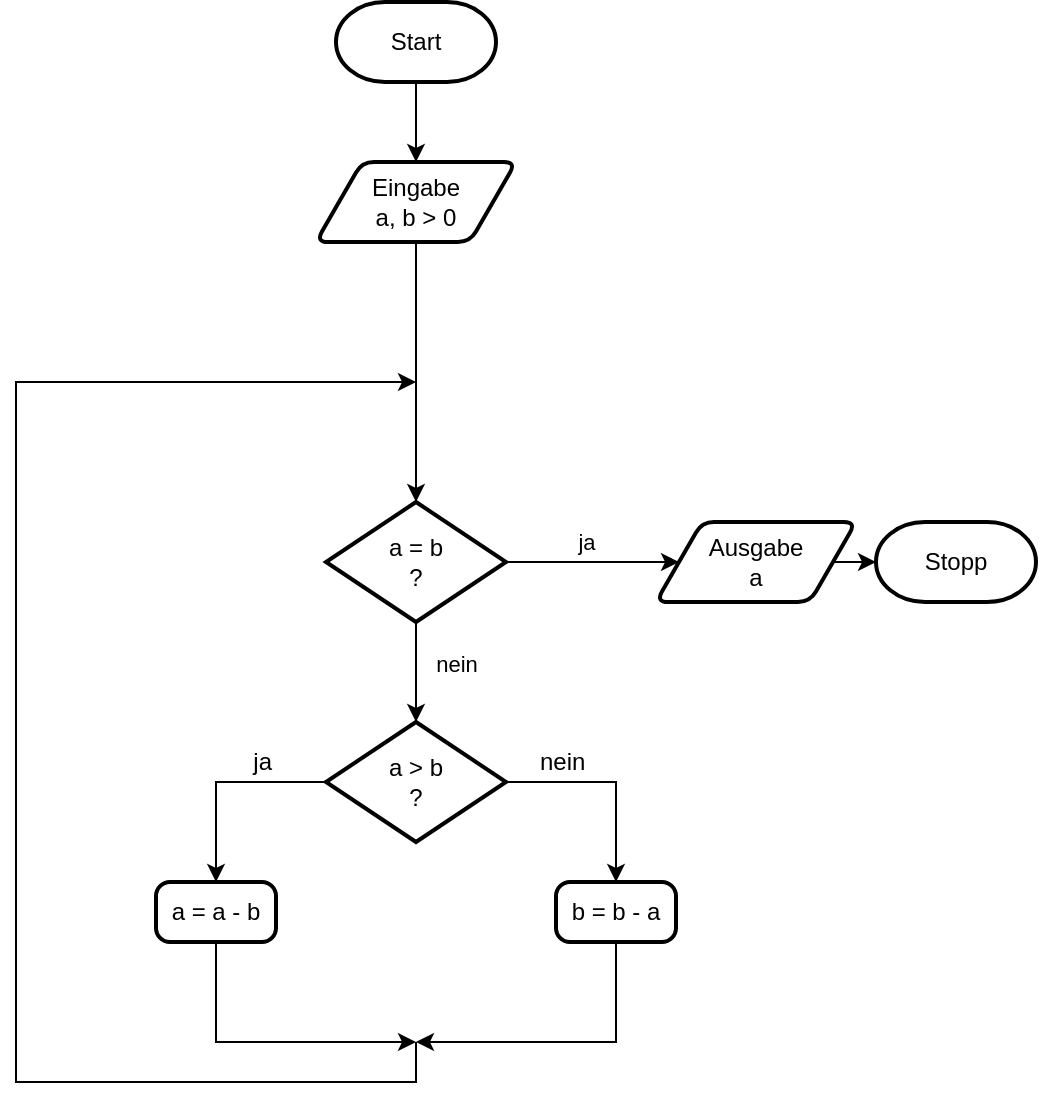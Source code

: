 <mxfile version="22.1.5" type="device">
  <diagram id="dIe3htdN8or-eYGjtdwk" name="Seite-1">
    <mxGraphModel dx="1050" dy="565" grid="1" gridSize="10" guides="1" tooltips="1" connect="1" arrows="1" fold="1" page="1" pageScale="1" pageWidth="1169" pageHeight="827" math="0" shadow="0">
      <root>
        <mxCell id="0" />
        <mxCell id="1" parent="0" />
        <mxCell id="XLPPyzMu-YBHLVXRdcYR-6" style="edgeStyle=orthogonalEdgeStyle;rounded=0;orthogonalLoop=1;jettySize=auto;html=1;entryX=0;entryY=0.5;entryDx=0;entryDy=0;" parent="1" source="XLPPyzMu-YBHLVXRdcYR-4" target="hf79Z4eQgyQtY2ks5iAD-3" edge="1">
          <mxGeometry relative="1" as="geometry">
            <mxPoint x="340" y="300" as="targetPoint" />
            <Array as="points" />
          </mxGeometry>
        </mxCell>
        <mxCell id="hf79Z4eQgyQtY2ks5iAD-4" value="ja&lt;br&gt;" style="edgeLabel;html=1;align=center;verticalAlign=middle;resizable=0;points=[];" vertex="1" connectable="0" parent="XLPPyzMu-YBHLVXRdcYR-6">
          <mxGeometry x="-0.082" y="-1" relative="1" as="geometry">
            <mxPoint y="-11" as="offset" />
          </mxGeometry>
        </mxCell>
        <mxCell id="XLPPyzMu-YBHLVXRdcYR-4" value="a = b&lt;br&gt;?" style="strokeWidth=2;html=1;shape=mxgraph.flowchart.decision;whiteSpace=wrap;" parent="1" vertex="1">
          <mxGeometry x="195" y="270" width="90" height="60" as="geometry" />
        </mxCell>
        <mxCell id="XLPPyzMu-YBHLVXRdcYR-8" value="b = b - a" style="rounded=1;whiteSpace=wrap;html=1;absoluteArcSize=1;arcSize=14;strokeWidth=2;" parent="1" vertex="1">
          <mxGeometry x="310" y="460" width="60" height="30" as="geometry" />
        </mxCell>
        <mxCell id="XLPPyzMu-YBHLVXRdcYR-9" value="a &amp;gt; b&lt;br&gt;?" style="strokeWidth=2;html=1;shape=mxgraph.flowchart.decision;whiteSpace=wrap;" parent="1" vertex="1">
          <mxGeometry x="195" y="380" width="90" height="60" as="geometry" />
        </mxCell>
        <mxCell id="XLPPyzMu-YBHLVXRdcYR-18" style="edgeStyle=orthogonalEdgeStyle;rounded=0;orthogonalLoop=1;jettySize=auto;html=1;exitX=0.5;exitY=1;exitDx=0;exitDy=0;" parent="1" source="XLPPyzMu-YBHLVXRdcYR-7" edge="1">
          <mxGeometry relative="1" as="geometry">
            <mxPoint x="240" y="540" as="targetPoint" />
            <Array as="points">
              <mxPoint x="140" y="540" />
            </Array>
            <mxPoint x="140" y="480" as="sourcePoint" />
          </mxGeometry>
        </mxCell>
        <mxCell id="XLPPyzMu-YBHLVXRdcYR-20" style="edgeStyle=orthogonalEdgeStyle;rounded=0;orthogonalLoop=1;jettySize=auto;html=1;exitX=0.5;exitY=1;exitDx=0;exitDy=0;" parent="1" source="XLPPyzMu-YBHLVXRdcYR-8" edge="1">
          <mxGeometry relative="1" as="geometry">
            <mxPoint x="240" y="540" as="targetPoint" />
            <Array as="points">
              <mxPoint x="340" y="540" />
            </Array>
            <mxPoint x="340" y="520" as="sourcePoint" />
          </mxGeometry>
        </mxCell>
        <mxCell id="XLPPyzMu-YBHLVXRdcYR-25" value="Start" style="strokeWidth=2;html=1;shape=mxgraph.flowchart.terminator;whiteSpace=wrap;" parent="1" vertex="1">
          <mxGeometry x="200" y="20" width="80" height="40" as="geometry" />
        </mxCell>
        <mxCell id="XLPPyzMu-YBHLVXRdcYR-26" value="" style="endArrow=classic;html=1;exitX=0.5;exitY=1;exitDx=0;exitDy=0;exitPerimeter=0;entryX=0.5;entryY=0;entryDx=0;entryDy=0;" parent="1" source="XLPPyzMu-YBHLVXRdcYR-25" target="hf79Z4eQgyQtY2ks5iAD-1" edge="1">
          <mxGeometry width="50" height="50" relative="1" as="geometry">
            <mxPoint x="160" y="200" as="sourcePoint" />
            <mxPoint x="240" y="280" as="targetPoint" />
          </mxGeometry>
        </mxCell>
        <mxCell id="kRWFVwiFmhVhyycafpfD-1" value="ja" style="text;html=1;strokeColor=none;fillColor=none;align=right;verticalAlign=middle;whiteSpace=wrap;rounded=0;" parent="1" vertex="1">
          <mxGeometry x="130" y="390" width="40" height="20" as="geometry" />
        </mxCell>
        <mxCell id="kRWFVwiFmhVhyycafpfD-2" value="nein" style="text;html=1;strokeColor=none;fillColor=none;align=left;verticalAlign=middle;whiteSpace=wrap;rounded=0;" parent="1" vertex="1">
          <mxGeometry x="300" y="390" width="40" height="20" as="geometry" />
        </mxCell>
        <mxCell id="hf79Z4eQgyQtY2ks5iAD-1" value="Eingabe &lt;br&gt;a, b &amp;gt; 0" style="shape=parallelogram;html=1;strokeWidth=2;perimeter=parallelogramPerimeter;whiteSpace=wrap;rounded=1;arcSize=12;size=0.23;" vertex="1" parent="1">
          <mxGeometry x="190" y="100" width="100" height="40" as="geometry" />
        </mxCell>
        <mxCell id="hf79Z4eQgyQtY2ks5iAD-2" value="" style="endArrow=classic;html=1;exitX=0.5;exitY=1;exitDx=0;exitDy=0;entryX=0.5;entryY=0;entryDx=0;entryDy=0;entryPerimeter=0;" edge="1" parent="1" source="hf79Z4eQgyQtY2ks5iAD-1" target="XLPPyzMu-YBHLVXRdcYR-4">
          <mxGeometry width="50" height="50" relative="1" as="geometry">
            <mxPoint x="250" y="60" as="sourcePoint" />
            <mxPoint x="240" y="190" as="targetPoint" />
          </mxGeometry>
        </mxCell>
        <mxCell id="hf79Z4eQgyQtY2ks5iAD-3" value="Ausgabe&lt;br&gt;a" style="shape=parallelogram;html=1;strokeWidth=2;perimeter=parallelogramPerimeter;whiteSpace=wrap;rounded=1;arcSize=12;size=0.23;" vertex="1" parent="1">
          <mxGeometry x="360" y="280" width="100" height="40" as="geometry" />
        </mxCell>
        <mxCell id="hf79Z4eQgyQtY2ks5iAD-5" style="edgeStyle=orthogonalEdgeStyle;rounded=0;orthogonalLoop=1;jettySize=auto;html=1;exitX=1;exitY=0.5;exitDx=0;exitDy=0;" edge="1" parent="1" source="hf79Z4eQgyQtY2ks5iAD-3">
          <mxGeometry relative="1" as="geometry">
            <mxPoint x="470" y="300" as="targetPoint" />
            <Array as="points">
              <mxPoint x="470" y="300" />
            </Array>
            <mxPoint x="470" y="299.5" as="sourcePoint" />
          </mxGeometry>
        </mxCell>
        <mxCell id="hf79Z4eQgyQtY2ks5iAD-7" value="Stopp" style="strokeWidth=2;html=1;shape=mxgraph.flowchart.terminator;whiteSpace=wrap;" vertex="1" parent="1">
          <mxGeometry x="470" y="280" width="80" height="40" as="geometry" />
        </mxCell>
        <mxCell id="hf79Z4eQgyQtY2ks5iAD-8" value="" style="endArrow=classic;html=1;exitX=0.5;exitY=1;exitDx=0;exitDy=0;" edge="1" parent="1">
          <mxGeometry width="50" height="50" relative="1" as="geometry">
            <mxPoint x="240" y="330" as="sourcePoint" />
            <mxPoint x="240" y="380" as="targetPoint" />
          </mxGeometry>
        </mxCell>
        <mxCell id="hf79Z4eQgyQtY2ks5iAD-15" value="nein" style="edgeLabel;html=1;align=center;verticalAlign=middle;resizable=0;points=[];" vertex="1" connectable="0" parent="hf79Z4eQgyQtY2ks5iAD-8">
          <mxGeometry x="-0.024" y="1" relative="1" as="geometry">
            <mxPoint x="19" y="-4" as="offset" />
          </mxGeometry>
        </mxCell>
        <mxCell id="hf79Z4eQgyQtY2ks5iAD-12" value="" style="endArrow=classic;html=1;rounded=0;entryX=0.5;entryY=0;entryDx=0;entryDy=0;exitX=1;exitY=0.5;exitDx=0;exitDy=0;exitPerimeter=0;" edge="1" parent="1" source="XLPPyzMu-YBHLVXRdcYR-9" target="XLPPyzMu-YBHLVXRdcYR-8">
          <mxGeometry width="50" height="50" relative="1" as="geometry">
            <mxPoint x="220" y="430" as="sourcePoint" />
            <mxPoint x="270" y="380" as="targetPoint" />
            <Array as="points">
              <mxPoint x="340" y="410" />
            </Array>
          </mxGeometry>
        </mxCell>
        <mxCell id="hf79Z4eQgyQtY2ks5iAD-13" value="" style="endArrow=classic;html=1;rounded=0;entryX=0.5;entryY=0;entryDx=0;entryDy=0;exitX=0;exitY=0.5;exitDx=0;exitDy=0;exitPerimeter=0;" edge="1" parent="1" source="XLPPyzMu-YBHLVXRdcYR-9" target="XLPPyzMu-YBHLVXRdcYR-7">
          <mxGeometry width="50" height="50" relative="1" as="geometry">
            <mxPoint x="295" y="420" as="sourcePoint" />
            <mxPoint x="350" y="460" as="targetPoint" />
            <Array as="points">
              <mxPoint x="140" y="410" />
            </Array>
          </mxGeometry>
        </mxCell>
        <mxCell id="hf79Z4eQgyQtY2ks5iAD-14" value="" style="endArrow=classic;html=1;rounded=0;" edge="1" parent="1">
          <mxGeometry width="50" height="50" relative="1" as="geometry">
            <mxPoint x="240" y="540" as="sourcePoint" />
            <mxPoint x="240" y="210" as="targetPoint" />
            <Array as="points">
              <mxPoint x="240" y="560" />
              <mxPoint x="40" y="560" />
              <mxPoint x="40" y="210" />
            </Array>
          </mxGeometry>
        </mxCell>
        <mxCell id="hf79Z4eQgyQtY2ks5iAD-18" value="" style="edgeStyle=orthogonalEdgeStyle;rounded=0;orthogonalLoop=1;jettySize=auto;html=1;exitX=0.5;exitY=1;exitDx=0;exitDy=0;" edge="1" parent="1" target="XLPPyzMu-YBHLVXRdcYR-7">
          <mxGeometry relative="1" as="geometry">
            <mxPoint x="240" y="540" as="targetPoint" />
            <Array as="points" />
            <mxPoint x="140" y="480" as="sourcePoint" />
          </mxGeometry>
        </mxCell>
        <mxCell id="XLPPyzMu-YBHLVXRdcYR-7" value="a = a - b" style="rounded=1;whiteSpace=wrap;html=1;absoluteArcSize=1;arcSize=14;strokeWidth=2;" parent="1" vertex="1">
          <mxGeometry x="110" y="460" width="60" height="30" as="geometry" />
        </mxCell>
      </root>
    </mxGraphModel>
  </diagram>
</mxfile>
